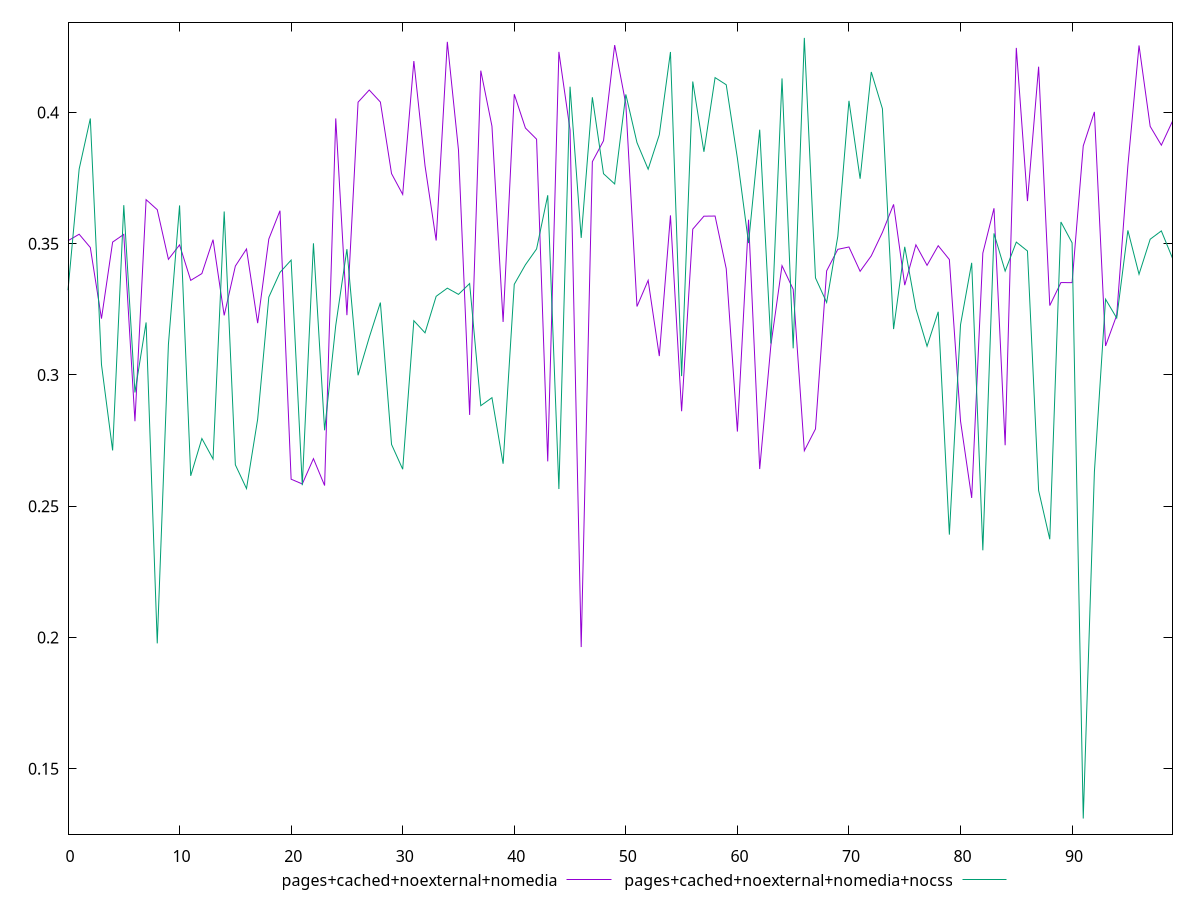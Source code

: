 reset

$pagesCachedNoexternalNomedia <<EOF
0 0.35111627090487096
1 0.3535932425574245
2 0.3485380880426537
3 0.32144664017159763
4 0.3505981820350936
5 0.35353732081976214
6 0.28235483565944497
7 0.3667604668335713
8 0.3629475921952469
9 0.34403761951315387
10 0.3495245344173584
11 0.33601855463925934
12 0.3386159479622139
13 0.35152583037201895
14 0.32267833911027155
15 0.34146841933432776
16 0.34797558060515044
17 0.31972468029645246
18 0.3517773897982765
19 0.36255015044320676
20 0.2602883023507945
21 0.2584609184781829
22 0.26811007081249805
23 0.2578734531986616
24 0.39769188189110927
25 0.3227556556294934
26 0.40389158728975777
27 0.4085240451787319
28 0.4039335741320242
29 0.37668115222735193
30 0.3687548936348527
31 0.4195601566281232
32 0.3796901818868775
33 0.35119823504223435
34 0.4268667436953961
35 0.3856830208559093
36 0.2847810229915866
37 0.415899302546922
38 0.39475662402982137
39 0.3201852735326701
40 0.4069119430141627
41 0.39404493356453135
42 0.38979495846118994
43 0.2670671708734489
44 0.4230489598389827
45 0.3933517089361551
46 0.19635031729834942
47 0.38121359055458653
48 0.3892111467516348
49 0.4256378200985735
50 0.40319070399817386
51 0.326067813806025
52 0.3360222245310513
53 0.3071761358587018
54 0.3607751422271721
55 0.28617112706084147
56 0.35553345276259196
57 0.3604674839723348
58 0.36052186514558504
59 0.3404651291521125
60 0.27843644784445504
61 0.359134061592351
62 0.264157858260478
63 0.3112278730811837
64 0.3416129706578409
65 0.33261428350667316
66 0.27113301705903337
67 0.27941746545192503
68 0.33964162496761374
69 0.3478340099601639
70 0.3487373095977875
71 0.33947492126880874
72 0.34534823296672085
73 0.3543035991458364
74 0.3649585417707524
75 0.3341981229880185
76 0.3495559853894045
77 0.34175245823527717
78 0.34921793574322
79 0.34395438669814943
80 0.28245135728819337
81 0.2531410432064687
82 0.34639867561359017
83 0.3634775250726699
84 0.2732216322635051
85 0.4245672052126019
86 0.36620957014039535
87 0.4174009172446573
88 0.32642125831337104
89 0.33519224117805957
90 0.33514446964970235
91 0.38723661081365657
92 0.4001826063109869
93 0.31103451213267996
94 0.3227362171093064
95 0.37966380465590205
96 0.4254961560454014
97 0.3946706877025343
98 0.3875141023640873
99 0.39665240561769244
EOF

$pagesCachedNoexternalNomediaNocss <<EOF
0 0.3322817716446609
1 0.37841429253702147
2 0.39766980295548504
3 0.30398294754338495
4 0.2712388673097634
5 0.3646607047021149
6 0.2933191366785396
7 0.31998991158273277
8 0.19775126499356305
9 0.31159505863749604
10 0.36457024012900374
11 0.2615695547540767
12 0.2757775112661039
13 0.2679747902623398
14 0.3622424619504659
15 0.2657635801493895
16 0.2567191880330187
17 0.28314460818045684
18 0.32964256296642896
19 0.33904705406091695
20 0.34373783201614244
21 0.2579833228122064
22 0.35014150497597546
23 0.2789139880372566
24 0.3188896791465279
25 0.34791540860685694
26 0.2998671968745731
27 0.31428146349308994
28 0.3275587345094555
29 0.2735360369261125
30 0.2640778835652432
31 0.3206535308101095
32 0.3160349713918343
33 0.3299514001627776
34 0.33305480577212854
35 0.3306833487380165
36 0.3348069092621096
37 0.2882898422619196
38 0.2913378344306056
39 0.2661722291947077
40 0.3345147147479017
41 0.34196306954525274
42 0.3479820163187466
43 0.3684370507843066
44 0.2565468790880388
45 0.4097951033427511
46 0.35219831855533706
47 0.405753746631175
48 0.3766458406837671
49 0.3727426383468113
50 0.40684640735057376
51 0.3884880520946751
52 0.3783590246115293
53 0.3914725609813652
54 0.42300611811052113
55 0.29955642442505515
56 0.41176050824122923
57 0.3849887036458501
58 0.4132493548421012
59 0.4105201157939218
60 0.3825534987654682
61 0.3502316192509774
62 0.3934154333693092
63 0.31196980116986917
64 0.4129467208140551
65 0.31014472729991566
66 0.4283688948059046
67 0.3369504082846213
68 0.32759901100156136
69 0.35283221529523884
70 0.4044038656826395
71 0.3747173383212198
72 0.4153973253727717
73 0.4013842035089617
74 0.31746425994283883
75 0.348797663898057
76 0.32525484234321567
77 0.310931910331809
78 0.3240596419877797
79 0.23917367869457984
80 0.319115879445861
81 0.3427023764128333
82 0.2332005521092101
83 0.35392018855937024
84 0.33954591830838404
85 0.3505987336970035
86 0.3472068098714792
87 0.25598661113684085
88 0.23741566641284068
89 0.35825578580155515
90 0.35032192925366745
91 0.131044231167718
92 0.26307591228998745
93 0.32884256804037315
94 0.32166884144601865
95 0.35505855659071206
96 0.3383476870600355
97 0.35168957601066464
98 0.35486629665962854
99 0.3444479228019626
EOF

set key outside below
set xrange [0:99]
set yrange [0.12509773789495426:0.4343153880786684]
set trange [0.12509773789495426:0.4343153880786684]
set terminal svg size 640, 520 enhanced background rgb 'white'
set output "reprap/meta/pScore/comparison/line/3_vs_4.svg"

plot $pagesCachedNoexternalNomedia title "pages+cached+noexternal+nomedia" with line, \
     $pagesCachedNoexternalNomediaNocss title "pages+cached+noexternal+nomedia+nocss" with line

reset
